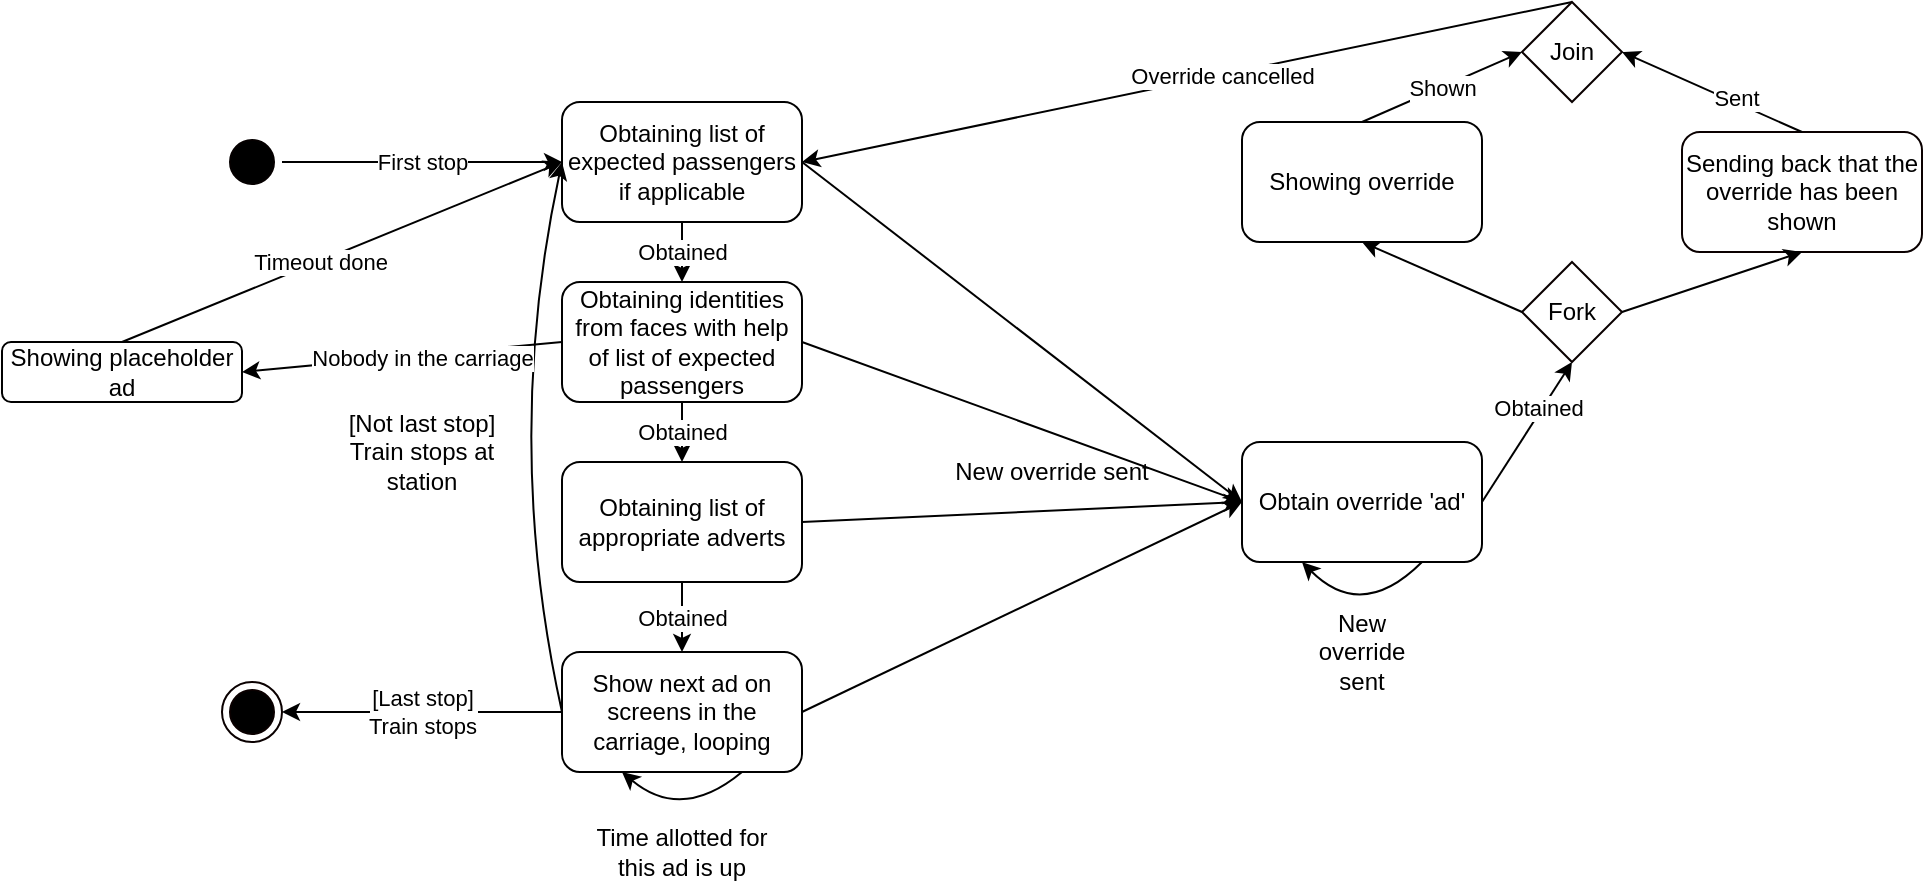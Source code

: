 <mxfile version="20.6.0" type="github" pages="2">
  <diagram name="Page-1" id="58cdce13-f638-feb5-8d6f-7d28b1aa9fa0">
    <mxGraphModel dx="1578" dy="833" grid="1" gridSize="10" guides="1" tooltips="1" connect="1" arrows="1" fold="1" page="1" pageScale="1" pageWidth="1100" pageHeight="850" background="none" math="0" shadow="0">
      <root>
        <mxCell id="0" />
        <mxCell id="1" parent="0" />
        <mxCell id="382b91b5511bd0f7-1" value="" style="ellipse;html=1;shape=startState;fillColor=#000000;strokeColor=#050000;rounded=1;shadow=0;comic=0;labelBackgroundColor=none;fontFamily=Verdana;fontSize=12;fontColor=#000000;align=center;direction=south;" parent="1" vertex="1">
          <mxGeometry x="130" y="165" width="30" height="30" as="geometry" />
        </mxCell>
        <mxCell id="24f968d109e7d6b4-3" value="" style="ellipse;html=1;shape=endState;fillColor=#000000;strokeColor=#0A0000;rounded=1;shadow=0;comic=0;labelBackgroundColor=none;fontFamily=Verdana;fontSize=12;fontColor=#000000;align=center;" parent="1" vertex="1">
          <mxGeometry x="130" y="440" width="30" height="30" as="geometry" />
        </mxCell>
        <mxCell id="vXc-Iob4BYpX87dnZWdg-1" value="&lt;div&gt;Obtaining list of expected passengers if applicable&lt;/div&gt;" style="rounded=1;whiteSpace=wrap;html=1;" parent="1" vertex="1">
          <mxGeometry x="300" y="150" width="120" height="60" as="geometry" />
        </mxCell>
        <mxCell id="vXc-Iob4BYpX87dnZWdg-2" value="Obtaining identities from faces with help of list of expected passengers" style="rounded=1;whiteSpace=wrap;html=1;" parent="1" vertex="1">
          <mxGeometry x="300" y="240" width="120" height="60" as="geometry" />
        </mxCell>
        <mxCell id="vXc-Iob4BYpX87dnZWdg-3" value="Obtained" style="endArrow=classic;html=1;rounded=0;exitX=0.5;exitY=1;exitDx=0;exitDy=0;" parent="1" source="vXc-Iob4BYpX87dnZWdg-1" target="vXc-Iob4BYpX87dnZWdg-2" edge="1">
          <mxGeometry width="50" height="50" relative="1" as="geometry">
            <mxPoint x="360" y="250" as="sourcePoint" />
            <mxPoint x="410" y="200" as="targetPoint" />
          </mxGeometry>
        </mxCell>
        <mxCell id="vXc-Iob4BYpX87dnZWdg-4" value="Obtaining list of appropriate adverts" style="rounded=1;whiteSpace=wrap;html=1;" parent="1" vertex="1">
          <mxGeometry x="300" y="330" width="120" height="60" as="geometry" />
        </mxCell>
        <mxCell id="vXc-Iob4BYpX87dnZWdg-5" value="Obtained" style="endArrow=classic;html=1;rounded=0;exitX=0.5;exitY=1;exitDx=0;exitDy=0;entryX=0.5;entryY=0;entryDx=0;entryDy=0;" parent="1" source="vXc-Iob4BYpX87dnZWdg-2" target="vXc-Iob4BYpX87dnZWdg-4" edge="1">
          <mxGeometry width="50" height="50" relative="1" as="geometry">
            <mxPoint x="350" y="350" as="sourcePoint" />
            <mxPoint x="400" y="300" as="targetPoint" />
          </mxGeometry>
        </mxCell>
        <mxCell id="vXc-Iob4BYpX87dnZWdg-6" value="Show next ad on screens in the carriage, looping" style="rounded=1;whiteSpace=wrap;html=1;" parent="1" vertex="1">
          <mxGeometry x="300" y="425" width="120" height="60" as="geometry" />
        </mxCell>
        <mxCell id="vXc-Iob4BYpX87dnZWdg-7" value="Showing override" style="rounded=1;whiteSpace=wrap;html=1;" parent="1" vertex="1">
          <mxGeometry x="640" y="160" width="120" height="60" as="geometry" />
        </mxCell>
        <mxCell id="vXc-Iob4BYpX87dnZWdg-8" value="Obtain override &#39;ad&#39;" style="rounded=1;whiteSpace=wrap;html=1;" parent="1" vertex="1">
          <mxGeometry x="640" y="320" width="120" height="60" as="geometry" />
        </mxCell>
        <mxCell id="vXc-Iob4BYpX87dnZWdg-9" value="" style="endArrow=classic;html=1;exitX=0.75;exitY=1;exitDx=0;exitDy=0;entryX=0.25;entryY=1;entryDx=0;entryDy=0;curved=1;" parent="1" source="vXc-Iob4BYpX87dnZWdg-6" target="vXc-Iob4BYpX87dnZWdg-6" edge="1">
          <mxGeometry width="50" height="50" relative="1" as="geometry">
            <mxPoint x="490" y="340" as="sourcePoint" />
            <mxPoint x="540" y="290" as="targetPoint" />
            <Array as="points">
              <mxPoint x="360" y="510" />
            </Array>
          </mxGeometry>
        </mxCell>
        <mxCell id="vXc-Iob4BYpX87dnZWdg-10" value="Time allotted for this ad is up" style="text;html=1;strokeColor=none;fillColor=none;align=center;verticalAlign=middle;whiteSpace=wrap;rounded=0;" parent="1" vertex="1">
          <mxGeometry x="310" y="510" width="100" height="30" as="geometry" />
        </mxCell>
        <mxCell id="vXc-Iob4BYpX87dnZWdg-11" value="" style="endArrow=classic;html=1;curved=1;exitX=0;exitY=0.5;exitDx=0;exitDy=0;entryX=0;entryY=0.5;entryDx=0;entryDy=0;" parent="1" source="vXc-Iob4BYpX87dnZWdg-6" target="vXc-Iob4BYpX87dnZWdg-1" edge="1">
          <mxGeometry width="50" height="50" relative="1" as="geometry">
            <mxPoint x="490" y="370" as="sourcePoint" />
            <mxPoint x="540" y="320" as="targetPoint" />
            <Array as="points">
              <mxPoint x="270" y="320" />
            </Array>
          </mxGeometry>
        </mxCell>
        <mxCell id="vXc-Iob4BYpX87dnZWdg-12" value="[Not last stop] Train stops at station" style="text;html=1;strokeColor=none;fillColor=none;align=center;verticalAlign=middle;whiteSpace=wrap;rounded=0;" parent="1" vertex="1">
          <mxGeometry x="190" y="300" width="80" height="50" as="geometry" />
        </mxCell>
        <mxCell id="vXc-Iob4BYpX87dnZWdg-13" value="" style="endArrow=classic;html=1;curved=1;exitX=1;exitY=0.5;exitDx=0;exitDy=0;entryX=0;entryY=0.5;entryDx=0;entryDy=0;" parent="1" source="vXc-Iob4BYpX87dnZWdg-6" target="vXc-Iob4BYpX87dnZWdg-8" edge="1">
          <mxGeometry width="50" height="50" relative="1" as="geometry">
            <mxPoint x="490" y="370" as="sourcePoint" />
            <mxPoint x="540" y="320" as="targetPoint" />
          </mxGeometry>
        </mxCell>
        <mxCell id="vXc-Iob4BYpX87dnZWdg-14" value="" style="endArrow=classic;html=1;curved=1;exitX=1;exitY=0.5;exitDx=0;exitDy=0;entryX=0;entryY=0.5;entryDx=0;entryDy=0;" parent="1" source="vXc-Iob4BYpX87dnZWdg-4" target="vXc-Iob4BYpX87dnZWdg-8" edge="1">
          <mxGeometry width="50" height="50" relative="1" as="geometry">
            <mxPoint x="490" y="370" as="sourcePoint" />
            <mxPoint x="540" y="320" as="targetPoint" />
          </mxGeometry>
        </mxCell>
        <mxCell id="vXc-Iob4BYpX87dnZWdg-15" value="Obtained" style="endArrow=classic;html=1;curved=1;exitX=0.5;exitY=1;exitDx=0;exitDy=0;" parent="1" source="vXc-Iob4BYpX87dnZWdg-4" target="vXc-Iob4BYpX87dnZWdg-6" edge="1">
          <mxGeometry width="50" height="50" relative="1" as="geometry">
            <mxPoint x="490" y="370" as="sourcePoint" />
            <mxPoint x="540" y="320" as="targetPoint" />
          </mxGeometry>
        </mxCell>
        <mxCell id="vXc-Iob4BYpX87dnZWdg-16" value="" style="endArrow=classic;html=1;curved=1;exitX=1;exitY=0.5;exitDx=0;exitDy=0;entryX=0;entryY=0.5;entryDx=0;entryDy=0;" parent="1" source="vXc-Iob4BYpX87dnZWdg-2" target="vXc-Iob4BYpX87dnZWdg-8" edge="1">
          <mxGeometry width="50" height="50" relative="1" as="geometry">
            <mxPoint x="490" y="370" as="sourcePoint" />
            <mxPoint x="540" y="320" as="targetPoint" />
          </mxGeometry>
        </mxCell>
        <mxCell id="vXc-Iob4BYpX87dnZWdg-17" value="" style="endArrow=classic;html=1;curved=1;exitX=1;exitY=0.5;exitDx=0;exitDy=0;entryX=0;entryY=0.5;entryDx=0;entryDy=0;" parent="1" source="vXc-Iob4BYpX87dnZWdg-1" target="vXc-Iob4BYpX87dnZWdg-8" edge="1">
          <mxGeometry width="50" height="50" relative="1" as="geometry">
            <mxPoint x="490" y="370" as="sourcePoint" />
            <mxPoint x="540" y="320" as="targetPoint" />
          </mxGeometry>
        </mxCell>
        <mxCell id="vXc-Iob4BYpX87dnZWdg-19" value="New override sent" style="text;html=1;strokeColor=none;fillColor=none;align=center;verticalAlign=middle;whiteSpace=wrap;rounded=0;" parent="1" vertex="1">
          <mxGeometry x="490" y="320" width="110" height="30" as="geometry" />
        </mxCell>
        <mxCell id="vXc-Iob4BYpX87dnZWdg-20" value="" style="endArrow=classic;html=1;curved=1;exitX=0.75;exitY=1;exitDx=0;exitDy=0;entryX=0.25;entryY=1;entryDx=0;entryDy=0;" parent="1" source="vXc-Iob4BYpX87dnZWdg-8" target="vXc-Iob4BYpX87dnZWdg-8" edge="1">
          <mxGeometry width="50" height="50" relative="1" as="geometry">
            <mxPoint x="490" y="370" as="sourcePoint" />
            <mxPoint x="540" y="320" as="targetPoint" />
            <Array as="points">
              <mxPoint x="700" y="410" />
            </Array>
          </mxGeometry>
        </mxCell>
        <mxCell id="vXc-Iob4BYpX87dnZWdg-21" value="New override sent" style="text;html=1;strokeColor=none;fillColor=none;align=center;verticalAlign=middle;whiteSpace=wrap;rounded=0;" parent="1" vertex="1">
          <mxGeometry x="670" y="410" width="60" height="30" as="geometry" />
        </mxCell>
        <mxCell id="vXc-Iob4BYpX87dnZWdg-22" value="" style="endArrow=classic;html=1;curved=1;exitX=0.5;exitY=0;exitDx=0;exitDy=0;entryX=1;entryY=0.5;entryDx=0;entryDy=0;" parent="1" source="vXc-Iob4BYpX87dnZWdg-101" target="vXc-Iob4BYpX87dnZWdg-1" edge="1">
          <mxGeometry width="50" height="50" relative="1" as="geometry">
            <mxPoint x="490" y="370" as="sourcePoint" />
            <mxPoint x="540" y="320" as="targetPoint" />
          </mxGeometry>
        </mxCell>
        <mxCell id="vXc-Iob4BYpX87dnZWdg-23" value="Override cancelled" style="edgeLabel;html=1;align=center;verticalAlign=middle;resizable=0;points=[];" parent="vXc-Iob4BYpX87dnZWdg-22" vertex="1" connectable="0">
          <mxGeometry x="-0.091" relative="1" as="geometry">
            <mxPoint as="offset" />
          </mxGeometry>
        </mxCell>
        <mxCell id="vXc-Iob4BYpX87dnZWdg-27" value="First stop" style="endArrow=classic;html=1;curved=1;exitX=0.5;exitY=0;exitDx=0;exitDy=0;entryX=0;entryY=0.5;entryDx=0;entryDy=0;" parent="1" source="382b91b5511bd0f7-1" target="vXc-Iob4BYpX87dnZWdg-1" edge="1">
          <mxGeometry width="50" height="50" relative="1" as="geometry">
            <mxPoint x="490" y="370" as="sourcePoint" />
            <mxPoint x="540" y="320" as="targetPoint" />
          </mxGeometry>
        </mxCell>
        <mxCell id="vXc-Iob4BYpX87dnZWdg-28" value="&lt;div&gt;[Last stop]&lt;/div&gt;&lt;div&gt;Train stops&lt;/div&gt;" style="endArrow=classic;html=1;curved=1;entryX=1;entryY=0.5;entryDx=0;entryDy=0;exitX=0;exitY=0.5;exitDx=0;exitDy=0;" parent="1" source="vXc-Iob4BYpX87dnZWdg-6" target="24f968d109e7d6b4-3" edge="1">
          <mxGeometry width="50" height="50" relative="1" as="geometry">
            <mxPoint x="260" y="490" as="sourcePoint" />
            <mxPoint x="540" y="320" as="targetPoint" />
          </mxGeometry>
        </mxCell>
        <mxCell id="vXc-Iob4BYpX87dnZWdg-29" value="Showing placeholder ad" style="rounded=1;whiteSpace=wrap;html=1;" parent="1" vertex="1">
          <mxGeometry x="20" y="270" width="120" height="30" as="geometry" />
        </mxCell>
        <mxCell id="vXc-Iob4BYpX87dnZWdg-30" value="" style="endArrow=classic;html=1;curved=1;exitX=0;exitY=0.5;exitDx=0;exitDy=0;entryX=1;entryY=0.5;entryDx=0;entryDy=0;" parent="1" source="vXc-Iob4BYpX87dnZWdg-2" target="vXc-Iob4BYpX87dnZWdg-29" edge="1">
          <mxGeometry width="50" height="50" relative="1" as="geometry">
            <mxPoint x="490" y="370" as="sourcePoint" />
            <mxPoint x="540" y="320" as="targetPoint" />
          </mxGeometry>
        </mxCell>
        <mxCell id="vXc-Iob4BYpX87dnZWdg-31" value="Nobody in the carriage" style="edgeLabel;html=1;align=center;verticalAlign=middle;resizable=0;points=[];" parent="vXc-Iob4BYpX87dnZWdg-30" vertex="1" connectable="0">
          <mxGeometry x="-0.114" y="1" relative="1" as="geometry">
            <mxPoint as="offset" />
          </mxGeometry>
        </mxCell>
        <mxCell id="vXc-Iob4BYpX87dnZWdg-32" value="" style="endArrow=classic;html=1;curved=1;exitX=0.5;exitY=0;exitDx=0;exitDy=0;entryX=0;entryY=0.5;entryDx=0;entryDy=0;" parent="1" source="vXc-Iob4BYpX87dnZWdg-29" target="vXc-Iob4BYpX87dnZWdg-1" edge="1">
          <mxGeometry width="50" height="50" relative="1" as="geometry">
            <mxPoint x="490" y="370" as="sourcePoint" />
            <mxPoint x="540" y="320" as="targetPoint" />
          </mxGeometry>
        </mxCell>
        <mxCell id="vXc-Iob4BYpX87dnZWdg-97" value="Timeout done" style="edgeLabel;html=1;align=center;verticalAlign=middle;resizable=0;points=[];" parent="vXc-Iob4BYpX87dnZWdg-32" vertex="1" connectable="0">
          <mxGeometry x="-0.103" relative="1" as="geometry">
            <mxPoint as="offset" />
          </mxGeometry>
        </mxCell>
        <mxCell id="vXc-Iob4BYpX87dnZWdg-98" value="Sending back that the override has been shown" style="rounded=1;whiteSpace=wrap;html=1;strokeColor=#0A0000;" parent="1" vertex="1">
          <mxGeometry x="860" y="165" width="120" height="60" as="geometry" />
        </mxCell>
        <mxCell id="vXc-Iob4BYpX87dnZWdg-99" value="Fork" style="rhombus;whiteSpace=wrap;html=1;strokeColor=#0A0000;" parent="1" vertex="1">
          <mxGeometry x="780" y="230" width="50" height="50" as="geometry" />
        </mxCell>
        <mxCell id="vXc-Iob4BYpX87dnZWdg-100" value="" style="endArrow=classic;html=1;curved=1;exitX=1;exitY=0.5;exitDx=0;exitDy=0;entryX=0.5;entryY=1;entryDx=0;entryDy=0;" parent="1" source="vXc-Iob4BYpX87dnZWdg-8" target="vXc-Iob4BYpX87dnZWdg-99" edge="1">
          <mxGeometry width="50" height="50" relative="1" as="geometry">
            <mxPoint x="680" y="360" as="sourcePoint" />
            <mxPoint x="780" y="310" as="targetPoint" />
          </mxGeometry>
        </mxCell>
        <mxCell id="vXc-Iob4BYpX87dnZWdg-106" value="Obtained" style="edgeLabel;html=1;align=center;verticalAlign=middle;resizable=0;points=[];" parent="vXc-Iob4BYpX87dnZWdg-100" vertex="1" connectable="0">
          <mxGeometry x="0.306" y="2" relative="1" as="geometry">
            <mxPoint as="offset" />
          </mxGeometry>
        </mxCell>
        <mxCell id="vXc-Iob4BYpX87dnZWdg-101" value="Join" style="rhombus;whiteSpace=wrap;html=1;strokeColor=#0A0000;" parent="1" vertex="1">
          <mxGeometry x="780" y="100" width="50" height="50" as="geometry" />
        </mxCell>
        <mxCell id="vXc-Iob4BYpX87dnZWdg-102" value="" style="endArrow=classic;html=1;curved=1;exitX=0;exitY=0.5;exitDx=0;exitDy=0;entryX=0.5;entryY=1;entryDx=0;entryDy=0;" parent="1" source="vXc-Iob4BYpX87dnZWdg-99" target="vXc-Iob4BYpX87dnZWdg-7" edge="1">
          <mxGeometry width="50" height="50" relative="1" as="geometry">
            <mxPoint x="680" y="310" as="sourcePoint" />
            <mxPoint x="730" y="260" as="targetPoint" />
          </mxGeometry>
        </mxCell>
        <mxCell id="vXc-Iob4BYpX87dnZWdg-103" value="" style="endArrow=classic;html=1;curved=1;exitX=1;exitY=0.5;exitDx=0;exitDy=0;entryX=0.5;entryY=1;entryDx=0;entryDy=0;" parent="1" source="vXc-Iob4BYpX87dnZWdg-99" target="vXc-Iob4BYpX87dnZWdg-98" edge="1">
          <mxGeometry width="50" height="50" relative="1" as="geometry">
            <mxPoint x="680" y="310" as="sourcePoint" />
            <mxPoint x="730" y="260" as="targetPoint" />
          </mxGeometry>
        </mxCell>
        <mxCell id="vXc-Iob4BYpX87dnZWdg-104" value="Shown" style="endArrow=classic;html=1;curved=1;exitX=0.5;exitY=0;exitDx=0;exitDy=0;entryX=0;entryY=0.5;entryDx=0;entryDy=0;" parent="1" source="vXc-Iob4BYpX87dnZWdg-7" target="vXc-Iob4BYpX87dnZWdg-101" edge="1">
          <mxGeometry width="50" height="50" relative="1" as="geometry">
            <mxPoint x="680" y="270" as="sourcePoint" />
            <mxPoint x="730" y="220" as="targetPoint" />
          </mxGeometry>
        </mxCell>
        <mxCell id="vXc-Iob4BYpX87dnZWdg-105" value="" style="endArrow=classic;html=1;curved=1;exitX=0.5;exitY=0;exitDx=0;exitDy=0;entryX=1;entryY=0.5;entryDx=0;entryDy=0;" parent="1" source="vXc-Iob4BYpX87dnZWdg-98" target="vXc-Iob4BYpX87dnZWdg-101" edge="1">
          <mxGeometry width="50" height="50" relative="1" as="geometry">
            <mxPoint x="680" y="270" as="sourcePoint" />
            <mxPoint x="730" y="220" as="targetPoint" />
          </mxGeometry>
        </mxCell>
        <mxCell id="vXc-Iob4BYpX87dnZWdg-107" value="Sent" style="edgeLabel;html=1;align=center;verticalAlign=middle;resizable=0;points=[];" parent="vXc-Iob4BYpX87dnZWdg-105" vertex="1" connectable="0">
          <mxGeometry x="-0.25" y="-2" relative="1" as="geometry">
            <mxPoint as="offset" />
          </mxGeometry>
        </mxCell>
      </root>
    </mxGraphModel>
  </diagram>
  <diagram id="OY1lvmv7Yx-jCfxOJqWs" name="Page-2">
    <mxGraphModel dx="1447" dy="1863" grid="1" gridSize="10" guides="1" tooltips="1" connect="1" arrows="1" fold="1" page="1" pageScale="1" pageWidth="850" pageHeight="1100" math="0" shadow="0">
      <root>
        <mxCell id="0" />
        <mxCell id="1" parent="0" />
        <mxCell id="bXzi8_AJ_rPvHzQug7GD-1" value="Showing website home page" style="rounded=1;whiteSpace=wrap;html=1;" vertex="1" parent="1">
          <mxGeometry x="20" y="160" width="120" height="40" as="geometry" />
        </mxCell>
        <mxCell id="bXzi8_AJ_rPvHzQug7GD-2" value="" style="ellipse;html=1;shape=startState;fillColor=#000000;strokeColor=#050000;rounded=1;shadow=0;comic=0;labelBackgroundColor=none;fontFamily=Verdana;fontSize=12;fontColor=#000000;align=center;direction=south;" vertex="1" parent="1">
          <mxGeometry x="65" y="50" width="30" height="30" as="geometry" />
        </mxCell>
        <mxCell id="bXzi8_AJ_rPvHzQug7GD-3" value="Web page loaded" style="endArrow=classic;html=1;curved=1;exitX=1;exitY=0.5;exitDx=0;exitDy=0;entryX=0.5;entryY=0;entryDx=0;entryDy=0;" edge="1" parent="1" source="bXzi8_AJ_rPvHzQug7GD-2" target="bXzi8_AJ_rPvHzQug7GD-1">
          <mxGeometry width="50" height="50" relative="1" as="geometry">
            <mxPoint x="390" as="sourcePoint" />
            <mxPoint x="440" y="-50" as="targetPoint" />
          </mxGeometry>
        </mxCell>
        <mxCell id="bXzi8_AJ_rPvHzQug7GD-4" value="" style="endArrow=classic;html=1;curved=1;exitX=1;exitY=0.5;exitDx=0;exitDy=0;entryX=0;entryY=0.5;entryDx=0;entryDy=0;" edge="1" parent="1" source="bXzi8_AJ_rPvHzQug7GD-1" target="bXzi8_AJ_rPvHzQug7GD-7">
          <mxGeometry width="50" height="50" relative="1" as="geometry">
            <mxPoint x="390" y="120" as="sourcePoint" />
            <mxPoint x="180" y="155" as="targetPoint" />
          </mxGeometry>
        </mxCell>
        <mxCell id="bXzi8_AJ_rPvHzQug7GD-5" value="&lt;div&gt;Log-in&lt;/div&gt;&lt;div&gt;button&lt;/div&gt;&lt;div&gt;pressed&lt;br&gt;&lt;/div&gt;" style="edgeLabel;html=1;align=center;verticalAlign=middle;resizable=0;points=[];" vertex="1" connectable="0" parent="bXzi8_AJ_rPvHzQug7GD-4">
          <mxGeometry x="0.429" y="1" relative="1" as="geometry">
            <mxPoint x="-29" y="1" as="offset" />
          </mxGeometry>
        </mxCell>
        <mxCell id="bXzi8_AJ_rPvHzQug7GD-6" value="Show user profile/info" style="rounded=1;whiteSpace=wrap;html=1;strokeColor=#0A0000;" vertex="1" parent="1">
          <mxGeometry x="420" y="160" width="120" height="40" as="geometry" />
        </mxCell>
        <mxCell id="bXzi8_AJ_rPvHzQug7GD-7" value="Show log-in page" style="rounded=1;whiteSpace=wrap;html=1;strokeColor=#0A0000;" vertex="1" parent="1">
          <mxGeometry x="220" y="160" width="120" height="40" as="geometry" />
        </mxCell>
        <mxCell id="bXzi8_AJ_rPvHzQug7GD-8" value="Show error + log-in" style="rounded=1;whiteSpace=wrap;html=1;strokeColor=#0A0000;" vertex="1" parent="1">
          <mxGeometry x="220" y="270" width="120" height="40" as="geometry" />
        </mxCell>
        <mxCell id="bXzi8_AJ_rPvHzQug7GD-9" value="" style="endArrow=classic;html=1;curved=1;exitX=1;exitY=0.5;exitDx=0;exitDy=0;entryX=0;entryY=0.5;entryDx=0;entryDy=0;" edge="1" parent="1" source="bXzi8_AJ_rPvHzQug7GD-7" target="bXzi8_AJ_rPvHzQug7GD-6">
          <mxGeometry width="50" height="50" relative="1" as="geometry">
            <mxPoint x="290" y="210" as="sourcePoint" />
            <mxPoint x="440" y="160" as="targetPoint" />
          </mxGeometry>
        </mxCell>
        <mxCell id="bXzi8_AJ_rPvHzQug7GD-10" value="&lt;div&gt;Correct&lt;br&gt;&lt;/div&gt;&lt;div&gt;credentials&lt;/div&gt;" style="edgeLabel;html=1;align=center;verticalAlign=middle;resizable=0;points=[];" vertex="1" connectable="0" parent="bXzi8_AJ_rPvHzQug7GD-9">
          <mxGeometry x="-0.355" y="-1" relative="1" as="geometry">
            <mxPoint x="14" y="-1" as="offset" />
          </mxGeometry>
        </mxCell>
        <mxCell id="bXzi8_AJ_rPvHzQug7GD-11" value="" style="endArrow=classic;html=1;curved=1;exitX=0.5;exitY=1;exitDx=0;exitDy=0;entryX=0.5;entryY=0;entryDx=0;entryDy=0;" edge="1" parent="1" source="bXzi8_AJ_rPvHzQug7GD-7" target="bXzi8_AJ_rPvHzQug7GD-8">
          <mxGeometry width="50" height="50" relative="1" as="geometry">
            <mxPoint x="290" y="210" as="sourcePoint" />
            <mxPoint x="340" y="160" as="targetPoint" />
          </mxGeometry>
        </mxCell>
        <mxCell id="bXzi8_AJ_rPvHzQug7GD-12" value="" style="endArrow=none;html=1;curved=1;exitX=1;exitY=0.5;exitDx=0;exitDy=0;" edge="1" parent="1" source="bXzi8_AJ_rPvHzQug7GD-8">
          <mxGeometry width="50" height="50" relative="1" as="geometry">
            <mxPoint x="270" y="280" as="sourcePoint" />
            <mxPoint x="350" y="180" as="targetPoint" />
          </mxGeometry>
        </mxCell>
        <mxCell id="bXzi8_AJ_rPvHzQug7GD-13" value="" style="endArrow=classic;html=1;curved=1;exitX=0.25;exitY=0;exitDx=0;exitDy=0;entryX=0.5;entryY=0;entryDx=0;entryDy=0;" edge="1" parent="1" source="bXzi8_AJ_rPvHzQug7GD-8" target="bXzi8_AJ_rPvHzQug7GD-8">
          <mxGeometry width="50" height="50" relative="1" as="geometry">
            <mxPoint x="270" y="280" as="sourcePoint" />
            <mxPoint x="280" y="240" as="targetPoint" />
            <Array as="points">
              <mxPoint x="270" y="250" />
            </Array>
          </mxGeometry>
        </mxCell>
        <mxCell id="bXzi8_AJ_rPvHzQug7GD-14" value="&lt;div&gt;Incorrect&lt;/div&gt;&lt;div&gt;credentials&lt;br&gt;&lt;/div&gt;" style="text;html=1;strokeColor=none;fillColor=none;align=center;verticalAlign=middle;whiteSpace=wrap;rounded=0;" vertex="1" parent="1">
          <mxGeometry x="220" y="220" width="60" height="40" as="geometry" />
        </mxCell>
        <mxCell id="bXzi8_AJ_rPvHzQug7GD-15" value="" style="endArrow=classic;html=1;curved=1;entryX=0.5;entryY=1;entryDx=0;entryDy=0;exitX=0;exitY=0.5;exitDx=0;exitDy=0;" edge="1" parent="1" source="bXzi8_AJ_rPvHzQug7GD-8" target="bXzi8_AJ_rPvHzQug7GD-1">
          <mxGeometry width="50" height="50" relative="1" as="geometry">
            <mxPoint x="220" y="210" as="sourcePoint" />
            <mxPoint x="270" y="160" as="targetPoint" />
          </mxGeometry>
        </mxCell>
        <mxCell id="bXzi8_AJ_rPvHzQug7GD-16" value="User returns" style="edgeLabel;html=1;align=center;verticalAlign=middle;resizable=0;points=[];" vertex="1" connectable="0" parent="bXzi8_AJ_rPvHzQug7GD-15">
          <mxGeometry x="-0.331" y="-1" relative="1" as="geometry">
            <mxPoint as="offset" />
          </mxGeometry>
        </mxCell>
        <mxCell id="bXzi8_AJ_rPvHzQug7GD-17" value="" style="endArrow=none;html=1;curved=1;exitX=0;exitY=1;exitDx=0;exitDy=0;" edge="1" parent="1" source="bXzi8_AJ_rPvHzQug7GD-7">
          <mxGeometry width="50" height="50" relative="1" as="geometry">
            <mxPoint x="220" y="210" as="sourcePoint" />
            <mxPoint x="160" y="250" as="targetPoint" />
          </mxGeometry>
        </mxCell>
        <mxCell id="bXzi8_AJ_rPvHzQug7GD-18" value="Setting user in DB to be opted-out" style="rounded=1;whiteSpace=wrap;html=1;strokeColor=#0A0000;" vertex="1" parent="1">
          <mxGeometry x="420" y="310" width="120" height="40" as="geometry" />
        </mxCell>
        <mxCell id="bXzi8_AJ_rPvHzQug7GD-19" value="Setting user in DB to be opted back-in" style="rounded=1;whiteSpace=wrap;html=1;strokeColor=#0A0000;" vertex="1" parent="1">
          <mxGeometry x="670" y="310" width="120" height="40" as="geometry" />
        </mxCell>
        <mxCell id="bXzi8_AJ_rPvHzQug7GD-20" value="&lt;div&gt;[User is not already opted-out]&lt;/div&gt;&lt;div&gt;User presses button to opt-out&lt;br&gt;&lt;/div&gt;" style="endArrow=classic;html=1;curved=1;exitX=0.5;exitY=1;exitDx=0;exitDy=0;entryX=0.5;entryY=0;entryDx=0;entryDy=0;" edge="1" parent="1" source="bXzi8_AJ_rPvHzQug7GD-6" target="bXzi8_AJ_rPvHzQug7GD-18">
          <mxGeometry width="50" height="50" relative="1" as="geometry">
            <mxPoint x="470" y="290" as="sourcePoint" />
            <mxPoint x="520" y="240" as="targetPoint" />
          </mxGeometry>
        </mxCell>
        <mxCell id="bXzi8_AJ_rPvHzQug7GD-21" value="" style="endArrow=classic;html=1;curved=1;exitX=0.5;exitY=1;exitDx=0;exitDy=0;entryX=0.5;entryY=0;entryDx=0;entryDy=0;" edge="1" parent="1" source="bXzi8_AJ_rPvHzQug7GD-6" target="bXzi8_AJ_rPvHzQug7GD-19">
          <mxGeometry width="50" height="50" relative="1" as="geometry">
            <mxPoint x="470" y="290" as="sourcePoint" />
            <mxPoint x="520" y="240" as="targetPoint" />
          </mxGeometry>
        </mxCell>
        <mxCell id="bXzi8_AJ_rPvHzQug7GD-22" value="&lt;div&gt;[User is already opted-out]&lt;/div&gt;&lt;div&gt;User presses button to opt back in&lt;br&gt;&lt;/div&gt;" style="edgeLabel;html=1;align=center;verticalAlign=middle;resizable=0;points=[];" vertex="1" connectable="0" parent="bXzi8_AJ_rPvHzQug7GD-21">
          <mxGeometry x="0.273" y="-2" relative="1" as="geometry">
            <mxPoint as="offset" />
          </mxGeometry>
        </mxCell>
        <mxCell id="bXzi8_AJ_rPvHzQug7GD-23" value="Showing operator menu" style="rounded=1;whiteSpace=wrap;html=1;strokeColor=#0A0000;" vertex="1" parent="1">
          <mxGeometry x="410" y="-70" width="140" height="40" as="geometry" />
        </mxCell>
        <mxCell id="bXzi8_AJ_rPvHzQug7GD-24" value="&lt;div&gt;[User is operator]&lt;/div&gt;&lt;div&gt;User selects&lt;/div&gt;&lt;div&gt;operator-specific area&lt;br&gt;&lt;/div&gt;" style="endArrow=classic;html=1;curved=1;exitX=0.5;exitY=0;exitDx=0;exitDy=0;entryX=0.5;entryY=1;entryDx=0;entryDy=0;" edge="1" parent="1" source="bXzi8_AJ_rPvHzQug7GD-6" target="bXzi8_AJ_rPvHzQug7GD-81">
          <mxGeometry width="50" height="50" relative="1" as="geometry">
            <mxPoint x="500" y="250" as="sourcePoint" />
            <mxPoint x="480" y="60" as="targetPoint" />
          </mxGeometry>
        </mxCell>
        <mxCell id="bXzi8_AJ_rPvHzQug7GD-25" value="Updating/displaying list of screens that have reported back" style="rounded=1;whiteSpace=wrap;html=1;strokeColor=#0A0000;" vertex="1" parent="1">
          <mxGeometry x="595" y="-185" width="120" height="60" as="geometry" />
        </mxCell>
        <mxCell id="bXzi8_AJ_rPvHzQug7GD-26" value="Sending override instruction/override boolean/default ad to screens" style="rounded=1;whiteSpace=wrap;html=1;strokeColor=#0A0000;" vertex="1" parent="1">
          <mxGeometry x="745" y="-185" width="120" height="60" as="geometry" />
        </mxCell>
        <mxCell id="bXzi8_AJ_rPvHzQug7GD-27" value="Fork" style="rhombus;whiteSpace=wrap;html=1;strokeColor=#0A0000;" vertex="1" parent="1">
          <mxGeometry x="705" y="-245" width="50" height="50" as="geometry" />
        </mxCell>
        <mxCell id="bXzi8_AJ_rPvHzQug7GD-28" value="Join" style="rhombus;whiteSpace=wrap;html=1;strokeColor=#0A0000;" vertex="1" parent="1">
          <mxGeometry x="705" y="-120" width="50" height="50" as="geometry" />
        </mxCell>
        <mxCell id="bXzi8_AJ_rPvHzQug7GD-29" value="" style="endArrow=classic;html=1;curved=1;exitX=0.5;exitY=1;exitDx=0;exitDy=0;entryX=0;entryY=0.5;entryDx=0;entryDy=0;" edge="1" parent="1" source="bXzi8_AJ_rPvHzQug7GD-25" target="bXzi8_AJ_rPvHzQug7GD-28">
          <mxGeometry width="50" height="50" relative="1" as="geometry">
            <mxPoint x="685" y="-45" as="sourcePoint" />
            <mxPoint x="735" y="-95" as="targetPoint" />
          </mxGeometry>
        </mxCell>
        <mxCell id="bXzi8_AJ_rPvHzQug7GD-30" value="" style="endArrow=classic;html=1;curved=1;exitX=0.5;exitY=1;exitDx=0;exitDy=0;entryX=1;entryY=0.5;entryDx=0;entryDy=0;" edge="1" parent="1" source="bXzi8_AJ_rPvHzQug7GD-26" target="bXzi8_AJ_rPvHzQug7GD-28">
          <mxGeometry width="50" height="50" relative="1" as="geometry">
            <mxPoint x="685" y="-45" as="sourcePoint" />
            <mxPoint x="735" y="-95" as="targetPoint" />
          </mxGeometry>
        </mxCell>
        <mxCell id="bXzi8_AJ_rPvHzQug7GD-31" value="" style="endArrow=classic;html=1;curved=1;exitX=0;exitY=0.5;exitDx=0;exitDy=0;entryX=0.5;entryY=0;entryDx=0;entryDy=0;" edge="1" parent="1" source="bXzi8_AJ_rPvHzQug7GD-27" target="bXzi8_AJ_rPvHzQug7GD-25">
          <mxGeometry width="50" height="50" relative="1" as="geometry">
            <mxPoint x="685" y="-45" as="sourcePoint" />
            <mxPoint x="735" y="-95" as="targetPoint" />
          </mxGeometry>
        </mxCell>
        <mxCell id="bXzi8_AJ_rPvHzQug7GD-32" value="" style="endArrow=classic;html=1;curved=1;entryX=0.5;entryY=0;entryDx=0;entryDy=0;exitX=1;exitY=0.5;exitDx=0;exitDy=0;" edge="1" parent="1" source="bXzi8_AJ_rPvHzQug7GD-27" target="bXzi8_AJ_rPvHzQug7GD-26">
          <mxGeometry width="50" height="50" relative="1" as="geometry">
            <mxPoint x="755" y="-215" as="sourcePoint" />
            <mxPoint x="735" y="-95" as="targetPoint" />
          </mxGeometry>
        </mxCell>
        <mxCell id="bXzi8_AJ_rPvHzQug7GD-37" value="" style="endArrow=classic;html=1;curved=1;exitX=0;exitY=0.5;exitDx=0;exitDy=0;entryX=0;entryY=0.5;entryDx=0;entryDy=0;" edge="1" parent="1" source="bXzi8_AJ_rPvHzQug7GD-23" target="bXzi8_AJ_rPvHzQug7GD-6">
          <mxGeometry width="50" height="50" relative="1" as="geometry">
            <mxPoint x="550" y="190" as="sourcePoint" />
            <mxPoint x="600" y="140" as="targetPoint" />
            <Array as="points">
              <mxPoint x="350" y="130" />
            </Array>
          </mxGeometry>
        </mxCell>
        <mxCell id="bXzi8_AJ_rPvHzQug7GD-38" value="&lt;div&gt;User returns&lt;/div&gt;&lt;div&gt;to profile&lt;/div&gt;" style="edgeLabel;html=1;align=center;verticalAlign=middle;resizable=0;points=[];" vertex="1" connectable="0" parent="bXzi8_AJ_rPvHzQug7GD-37">
          <mxGeometry x="0.264" y="11" relative="1" as="geometry">
            <mxPoint as="offset" />
          </mxGeometry>
        </mxCell>
        <mxCell id="bXzi8_AJ_rPvHzQug7GD-39" value="" style="ellipse;html=1;shape=endState;fillColor=#000000;strokeColor=#0A0000;rounded=1;shadow=0;comic=0;labelBackgroundColor=none;fontFamily=Verdana;fontSize=12;fontColor=#000000;align=center;" vertex="1" parent="1">
          <mxGeometry x="340" y="410" width="30" height="30" as="geometry" />
        </mxCell>
        <mxCell id="bXzi8_AJ_rPvHzQug7GD-40" value="" style="endArrow=classic;html=1;curved=1;entryX=1;entryY=0.5;entryDx=0;entryDy=0;" edge="1" parent="1" target="bXzi8_AJ_rPvHzQug7GD-39">
          <mxGeometry width="50" height="50" relative="1" as="geometry">
            <mxPoint x="400" y="390" as="sourcePoint" />
            <mxPoint x="450" y="310" as="targetPoint" />
          </mxGeometry>
        </mxCell>
        <mxCell id="bXzi8_AJ_rPvHzQug7GD-41" value="" style="endArrow=classic;html=1;curved=1;entryX=0;entryY=0;entryDx=0;entryDy=0;" edge="1" parent="1" target="bXzi8_AJ_rPvHzQug7GD-39">
          <mxGeometry width="50" height="50" relative="1" as="geometry">
            <mxPoint x="340" y="370" as="sourcePoint" />
            <mxPoint x="440" y="240" as="targetPoint" />
          </mxGeometry>
        </mxCell>
        <mxCell id="bXzi8_AJ_rPvHzQug7GD-42" value="" style="endArrow=classic;html=1;curved=1;entryX=1;entryY=0;entryDx=0;entryDy=0;" edge="1" parent="1" target="bXzi8_AJ_rPvHzQug7GD-39">
          <mxGeometry width="50" height="50" relative="1" as="geometry">
            <mxPoint x="390" y="380" as="sourcePoint" />
            <mxPoint x="400" y="370" as="targetPoint" />
          </mxGeometry>
        </mxCell>
        <mxCell id="bXzi8_AJ_rPvHzQug7GD-43" value="" style="endArrow=classic;html=1;curved=1;entryX=0;entryY=0.5;entryDx=0;entryDy=0;" edge="1" parent="1" target="bXzi8_AJ_rPvHzQug7GD-39">
          <mxGeometry width="50" height="50" relative="1" as="geometry">
            <mxPoint x="320" y="390" as="sourcePoint" />
            <mxPoint x="400" y="370" as="targetPoint" />
          </mxGeometry>
        </mxCell>
        <mxCell id="bXzi8_AJ_rPvHzQug7GD-44" value="(All states)" style="ellipse;shape=cloud;whiteSpace=wrap;html=1;strokeColor=#0A0000;" vertex="1" parent="1">
          <mxGeometry x="310" y="330" width="90" height="40" as="geometry" />
        </mxCell>
        <mxCell id="bXzi8_AJ_rPvHzQug7GD-45" value="" style="endArrow=classic;html=1;curved=1;entryX=0.5;entryY=0;entryDx=0;entryDy=0;" edge="1" parent="1" target="bXzi8_AJ_rPvHzQug7GD-39">
          <mxGeometry width="50" height="50" relative="1" as="geometry">
            <mxPoint x="360" y="370" as="sourcePoint" />
            <mxPoint x="450" y="310" as="targetPoint" />
          </mxGeometry>
        </mxCell>
        <mxCell id="bXzi8_AJ_rPvHzQug7GD-46" value="Close site" style="edgeLabel;html=1;align=center;verticalAlign=middle;resizable=0;points=[];" vertex="1" connectable="0" parent="bXzi8_AJ_rPvHzQug7GD-45">
          <mxGeometry x="-0.183" y="-1" relative="1" as="geometry">
            <mxPoint as="offset" />
          </mxGeometry>
        </mxCell>
        <mxCell id="bXzi8_AJ_rPvHzQug7GD-47" value="" style="endArrow=classic;html=1;curved=1;exitX=0;exitY=0.5;exitDx=0;exitDy=0;entryX=0.5;entryY=0;entryDx=0;entryDy=0;" edge="1" parent="1" source="bXzi8_AJ_rPvHzQug7GD-6" target="bXzi8_AJ_rPvHzQug7GD-7">
          <mxGeometry width="50" height="50" relative="1" as="geometry">
            <mxPoint x="420" y="190" as="sourcePoint" />
            <mxPoint x="470" y="140" as="targetPoint" />
            <Array as="points">
              <mxPoint x="290" y="110" />
            </Array>
          </mxGeometry>
        </mxCell>
        <mxCell id="bXzi8_AJ_rPvHzQug7GD-48" value="Logs out" style="edgeLabel;html=1;align=center;verticalAlign=middle;resizable=0;points=[];" vertex="1" connectable="0" parent="bXzi8_AJ_rPvHzQug7GD-47">
          <mxGeometry x="0.2" y="14" relative="1" as="geometry">
            <mxPoint as="offset" />
          </mxGeometry>
        </mxCell>
        <mxCell id="bXzi8_AJ_rPvHzQug7GD-49" value="" style="endArrow=classic;html=1;curved=1;exitX=0;exitY=0.5;exitDx=0;exitDy=0;entryX=0;entryY=0.5;entryDx=0;entryDy=0;" edge="1" parent="1" source="bXzi8_AJ_rPvHzQug7GD-18" target="bXzi8_AJ_rPvHzQug7GD-6">
          <mxGeometry width="50" height="50" relative="1" as="geometry">
            <mxPoint x="460" y="280" as="sourcePoint" />
            <mxPoint x="510" y="230" as="targetPoint" />
            <Array as="points">
              <mxPoint x="320" y="250" />
            </Array>
          </mxGeometry>
        </mxCell>
        <mxCell id="bXzi8_AJ_rPvHzQug7GD-50" value="Done" style="edgeLabel;html=1;align=center;verticalAlign=middle;resizable=0;points=[];" vertex="1" connectable="0" parent="bXzi8_AJ_rPvHzQug7GD-49">
          <mxGeometry x="-0.306" y="-24" relative="1" as="geometry">
            <mxPoint as="offset" />
          </mxGeometry>
        </mxCell>
        <mxCell id="bXzi8_AJ_rPvHzQug7GD-51" value="" style="endArrow=classic;html=1;curved=1;entryX=1;entryY=0.5;entryDx=0;entryDy=0;" edge="1" parent="1" target="bXzi8_AJ_rPvHzQug7GD-6">
          <mxGeometry width="50" height="50" relative="1" as="geometry">
            <mxPoint x="730" y="310" as="sourcePoint" />
            <mxPoint x="510" y="230" as="targetPoint" />
            <Array as="points">
              <mxPoint x="770" y="260" />
            </Array>
          </mxGeometry>
        </mxCell>
        <mxCell id="bXzi8_AJ_rPvHzQug7GD-52" value="Done" style="edgeLabel;html=1;align=center;verticalAlign=middle;resizable=0;points=[];" vertex="1" connectable="0" parent="bXzi8_AJ_rPvHzQug7GD-51">
          <mxGeometry x="0.08" y="9" relative="1" as="geometry">
            <mxPoint as="offset" />
          </mxGeometry>
        </mxCell>
        <mxCell id="bXzi8_AJ_rPvHzQug7GD-55" value="Waiting for user to upload media" style="rounded=1;whiteSpace=wrap;html=1;strokeColor=#0A0000;" vertex="1" parent="1">
          <mxGeometry x="1060" y="30" width="140" height="40" as="geometry" />
        </mxCell>
        <mxCell id="bXzi8_AJ_rPvHzQug7GD-56" value="Waiting for user to upload media or continue" style="rounded=1;whiteSpace=wrap;html=1;strokeColor=#0A0000;" vertex="1" parent="1">
          <mxGeometry x="1060" y="120" width="140" height="40" as="geometry" />
        </mxCell>
        <mxCell id="bXzi8_AJ_rPvHzQug7GD-57" value="Uploaded" style="endArrow=classic;html=1;rounded=0;exitX=0.5;exitY=1;exitDx=0;exitDy=0;" edge="1" parent="1" source="bXzi8_AJ_rPvHzQug7GD-55" target="bXzi8_AJ_rPvHzQug7GD-56">
          <mxGeometry width="50" height="50" relative="1" as="geometry">
            <mxPoint x="1000" y="90" as="sourcePoint" />
            <mxPoint x="1050" y="40" as="targetPoint" />
          </mxGeometry>
        </mxCell>
        <mxCell id="bXzi8_AJ_rPvHzQug7GD-58" value="" style="endArrow=classic;html=1;rounded=0;exitX=0.75;exitY=1;exitDx=0;exitDy=0;entryX=0.25;entryY=1;entryDx=0;entryDy=0;edgeStyle=orthogonalEdgeStyle;curved=1;" edge="1" parent="1" source="bXzi8_AJ_rPvHzQug7GD-56" target="bXzi8_AJ_rPvHzQug7GD-56">
          <mxGeometry width="50" height="50" relative="1" as="geometry">
            <mxPoint x="1165" y="166" as="sourcePoint" />
            <mxPoint x="1050" y="46" as="targetPoint" />
            <Array as="points">
              <mxPoint x="1130" y="180" />
            </Array>
          </mxGeometry>
        </mxCell>
        <mxCell id="bXzi8_AJ_rPvHzQug7GD-59" value="&lt;div&gt;Uploaded&lt;/div&gt;" style="edgeLabel;html=1;align=center;verticalAlign=middle;resizable=0;points=[];" vertex="1" connectable="0" parent="bXzi8_AJ_rPvHzQug7GD-58">
          <mxGeometry x="0.222" y="-8" relative="1" as="geometry">
            <mxPoint x="4" y="11" as="offset" />
          </mxGeometry>
        </mxCell>
        <mxCell id="bXzi8_AJ_rPvHzQug7GD-60" value="" style="endArrow=classic;html=1;rounded=0;curved=1;exitX=1;exitY=0.25;exitDx=0;exitDy=0;entryX=0;entryY=0.25;entryDx=0;entryDy=0;" edge="1" parent="1" source="bXzi8_AJ_rPvHzQug7GD-6" target="bXzi8_AJ_rPvHzQug7GD-55">
          <mxGeometry width="50" height="50" relative="1" as="geometry">
            <mxPoint x="860" y="170" as="sourcePoint" />
            <mxPoint x="910" y="120" as="targetPoint" />
          </mxGeometry>
        </mxCell>
        <mxCell id="bXzi8_AJ_rPvHzQug7GD-61" value="&lt;div&gt;[User is advertiser]&lt;/div&gt;&lt;div&gt;User wants to upload a new ad&lt;br&gt;&lt;/div&gt;" style="edgeLabel;html=1;align=center;verticalAlign=middle;resizable=0;points=[];" vertex="1" connectable="0" parent="bXzi8_AJ_rPvHzQug7GD-60">
          <mxGeometry x="-0.178" y="-1" relative="1" as="geometry">
            <mxPoint as="offset" />
          </mxGeometry>
        </mxCell>
        <mxCell id="bXzi8_AJ_rPvHzQug7GD-62" value="Showing list of ads with metadata shown" style="rounded=1;whiteSpace=wrap;html=1;strokeColor=#0A0000;" vertex="1" parent="1">
          <mxGeometry x="1080" y="240" width="120" height="40" as="geometry" />
        </mxCell>
        <mxCell id="bXzi8_AJ_rPvHzQug7GD-65" value="" style="endArrow=classic;html=1;rounded=0;curved=1;exitX=0.75;exitY=1;exitDx=0;exitDy=0;entryX=0.25;entryY=1;entryDx=0;entryDy=0;" edge="1" parent="1" source="bXzi8_AJ_rPvHzQug7GD-62" target="bXzi8_AJ_rPvHzQug7GD-62">
          <mxGeometry width="50" height="50" relative="1" as="geometry">
            <mxPoint x="920" y="190" as="sourcePoint" />
            <mxPoint x="970" y="140" as="targetPoint" />
            <Array as="points">
              <mxPoint x="1140" y="320" />
            </Array>
          </mxGeometry>
        </mxCell>
        <mxCell id="bXzi8_AJ_rPvHzQug7GD-66" value="&lt;div&gt;Metadata modified&lt;/div&gt;&lt;div&gt;/&lt;/div&gt;&lt;div&gt;Ad removed&lt;br&gt;&lt;/div&gt;" style="edgeLabel;html=1;align=center;verticalAlign=middle;resizable=0;points=[];" vertex="1" connectable="0" parent="bXzi8_AJ_rPvHzQug7GD-65">
          <mxGeometry x="0.348" y="-12" relative="1" as="geometry">
            <mxPoint x="1" y="21" as="offset" />
          </mxGeometry>
        </mxCell>
        <mxCell id="bXzi8_AJ_rPvHzQug7GD-67" value="" style="endArrow=classic;html=1;rounded=0;curved=1;exitX=0.85;exitY=0.975;exitDx=0;exitDy=0;exitPerimeter=0;entryX=0.75;entryY=0;entryDx=0;entryDy=0;" edge="1" parent="1" source="bXzi8_AJ_rPvHzQug7GD-56" target="bXzi8_AJ_rPvHzQug7GD-62">
          <mxGeometry width="50" height="50" relative="1" as="geometry">
            <mxPoint x="900" y="190" as="sourcePoint" />
            <mxPoint x="950" y="140" as="targetPoint" />
          </mxGeometry>
        </mxCell>
        <mxCell id="bXzi8_AJ_rPvHzQug7GD-68" value="&lt;div&gt;Continues&lt;/div&gt;" style="edgeLabel;html=1;align=center;verticalAlign=middle;resizable=0;points=[];" vertex="1" connectable="0" parent="bXzi8_AJ_rPvHzQug7GD-67">
          <mxGeometry x="0.352" y="2" relative="1" as="geometry">
            <mxPoint as="offset" />
          </mxGeometry>
        </mxCell>
        <mxCell id="bXzi8_AJ_rPvHzQug7GD-69" value="" style="endArrow=classic;html=1;rounded=0;curved=1;exitX=0;exitY=0.5;exitDx=0;exitDy=0;entryX=1;entryY=0.5;entryDx=0;entryDy=0;" edge="1" parent="1" source="bXzi8_AJ_rPvHzQug7GD-62" target="bXzi8_AJ_rPvHzQug7GD-6">
          <mxGeometry width="50" height="50" relative="1" as="geometry">
            <mxPoint x="900" y="190" as="sourcePoint" />
            <mxPoint x="950" y="140" as="targetPoint" />
          </mxGeometry>
        </mxCell>
        <mxCell id="bXzi8_AJ_rPvHzQug7GD-72" value="Advertiser wants to&amp;nbsp; save and return" style="edgeLabel;html=1;align=center;verticalAlign=middle;resizable=0;points=[];" vertex="1" connectable="0" parent="bXzi8_AJ_rPvHzQug7GD-69">
          <mxGeometry x="-0.18" y="-2" relative="1" as="geometry">
            <mxPoint as="offset" />
          </mxGeometry>
        </mxCell>
        <mxCell id="bXzi8_AJ_rPvHzQug7GD-75" value="" style="endArrow=classic;html=1;rounded=0;curved=1;exitX=0.5;exitY=0;exitDx=0;exitDy=0;entryX=0.5;entryY=0;entryDx=0;entryDy=0;" edge="1" parent="1" source="bXzi8_AJ_rPvHzQug7GD-23" target="bXzi8_AJ_rPvHzQug7GD-27">
          <mxGeometry width="50" height="50" relative="1" as="geometry">
            <mxPoint x="690" y="-180" as="sourcePoint" />
            <mxPoint x="740" y="-230" as="targetPoint" />
            <Array as="points">
              <mxPoint x="600" y="-280" />
            </Array>
          </mxGeometry>
        </mxCell>
        <mxCell id="bXzi8_AJ_rPvHzQug7GD-76" value="&lt;div&gt;Operator makes changes to&lt;/div&gt;&lt;div&gt;IO systems in an area&lt;br&gt;&lt;/div&gt;" style="edgeLabel;html=1;align=center;verticalAlign=middle;resizable=0;points=[];" vertex="1" connectable="0" parent="bXzi8_AJ_rPvHzQug7GD-75">
          <mxGeometry x="-0.172" y="1" relative="1" as="geometry">
            <mxPoint as="offset" />
          </mxGeometry>
        </mxCell>
        <mxCell id="bXzi8_AJ_rPvHzQug7GD-77" value="" style="endArrow=classic;html=1;rounded=0;curved=1;entryX=1;entryY=0.5;entryDx=0;entryDy=0;" edge="1" parent="1" target="bXzi8_AJ_rPvHzQug7GD-23">
          <mxGeometry width="50" height="50" relative="1" as="geometry">
            <mxPoint x="730" y="-70" as="sourcePoint" />
            <mxPoint x="740" y="-80" as="targetPoint" />
          </mxGeometry>
        </mxCell>
        <mxCell id="bXzi8_AJ_rPvHzQug7GD-78" value="&lt;div&gt;Operator wants&lt;/div&gt;&lt;div&gt;to return&lt;br&gt;&lt;/div&gt;" style="edgeLabel;html=1;align=center;verticalAlign=middle;resizable=0;points=[];" vertex="1" connectable="0" parent="bXzi8_AJ_rPvHzQug7GD-77">
          <mxGeometry x="0.171" y="-1" relative="1" as="geometry">
            <mxPoint as="offset" />
          </mxGeometry>
        </mxCell>
        <mxCell id="bXzi8_AJ_rPvHzQug7GD-81" value="Obtaining + display list of pending adverts for auditing" style="rounded=1;whiteSpace=wrap;html=1;strokeColor=#0A0000;" vertex="1" parent="1">
          <mxGeometry x="410" y="10" width="140" height="50" as="geometry" />
        </mxCell>
        <mxCell id="bXzi8_AJ_rPvHzQug7GD-85" value="" style="endArrow=classic;html=1;rounded=0;curved=1;exitX=0.5;exitY=0;exitDx=0;exitDy=0;entryX=0.5;entryY=1;entryDx=0;entryDy=0;" edge="1" parent="1" source="bXzi8_AJ_rPvHzQug7GD-81" target="bXzi8_AJ_rPvHzQug7GD-23">
          <mxGeometry width="50" height="50" relative="1" as="geometry">
            <mxPoint x="470" y="50" as="sourcePoint" />
            <mxPoint x="520" as="targetPoint" />
          </mxGeometry>
        </mxCell>
        <mxCell id="bXzi8_AJ_rPvHzQug7GD-86" value="All loaded if there are any" style="edgeLabel;html=1;align=center;verticalAlign=middle;resizable=0;points=[];" vertex="1" connectable="0" parent="bXzi8_AJ_rPvHzQug7GD-85">
          <mxGeometry x="-0.267" y="-2" relative="1" as="geometry">
            <mxPoint as="offset" />
          </mxGeometry>
        </mxCell>
      </root>
    </mxGraphModel>
  </diagram>
</mxfile>
